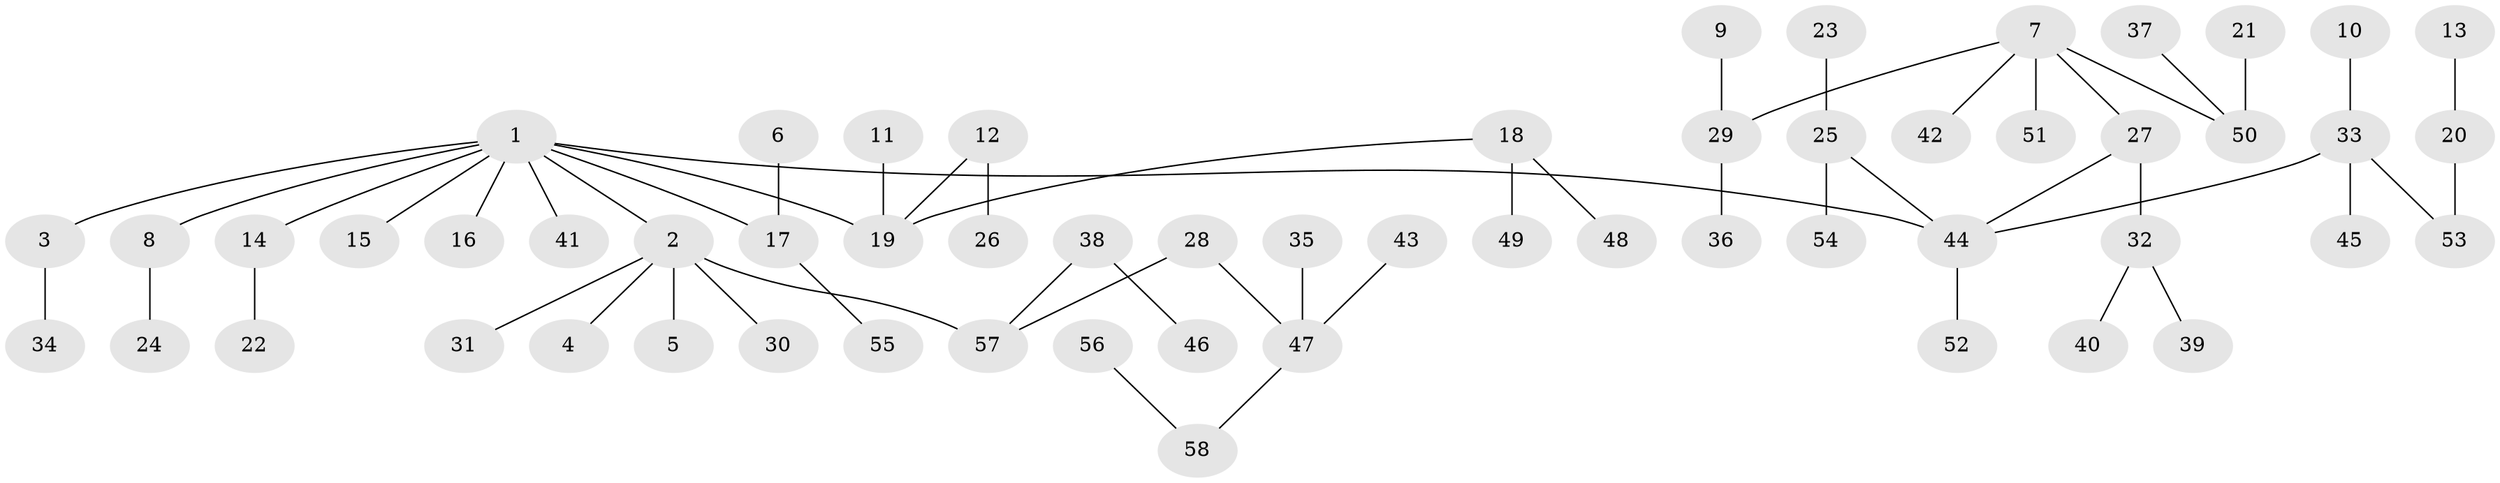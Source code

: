 // original degree distribution, {7: 0.017391304347826087, 6: 0.017391304347826087, 4: 0.06956521739130435, 3: 0.11304347826086956, 5: 0.02608695652173913, 1: 0.5043478260869565, 2: 0.25217391304347825}
// Generated by graph-tools (version 1.1) at 2025/50/03/09/25 03:50:21]
// undirected, 58 vertices, 57 edges
graph export_dot {
graph [start="1"]
  node [color=gray90,style=filled];
  1;
  2;
  3;
  4;
  5;
  6;
  7;
  8;
  9;
  10;
  11;
  12;
  13;
  14;
  15;
  16;
  17;
  18;
  19;
  20;
  21;
  22;
  23;
  24;
  25;
  26;
  27;
  28;
  29;
  30;
  31;
  32;
  33;
  34;
  35;
  36;
  37;
  38;
  39;
  40;
  41;
  42;
  43;
  44;
  45;
  46;
  47;
  48;
  49;
  50;
  51;
  52;
  53;
  54;
  55;
  56;
  57;
  58;
  1 -- 2 [weight=1.0];
  1 -- 3 [weight=1.0];
  1 -- 8 [weight=1.0];
  1 -- 14 [weight=1.0];
  1 -- 15 [weight=1.0];
  1 -- 16 [weight=1.0];
  1 -- 17 [weight=1.0];
  1 -- 19 [weight=1.0];
  1 -- 41 [weight=1.0];
  1 -- 44 [weight=1.0];
  2 -- 4 [weight=1.0];
  2 -- 5 [weight=1.0];
  2 -- 30 [weight=1.0];
  2 -- 31 [weight=1.0];
  2 -- 57 [weight=1.0];
  3 -- 34 [weight=1.0];
  6 -- 17 [weight=1.0];
  7 -- 27 [weight=1.0];
  7 -- 29 [weight=1.0];
  7 -- 42 [weight=1.0];
  7 -- 50 [weight=1.0];
  7 -- 51 [weight=1.0];
  8 -- 24 [weight=1.0];
  9 -- 29 [weight=1.0];
  10 -- 33 [weight=1.0];
  11 -- 19 [weight=1.0];
  12 -- 19 [weight=1.0];
  12 -- 26 [weight=1.0];
  13 -- 20 [weight=1.0];
  14 -- 22 [weight=1.0];
  17 -- 55 [weight=1.0];
  18 -- 19 [weight=1.0];
  18 -- 48 [weight=1.0];
  18 -- 49 [weight=1.0];
  20 -- 53 [weight=1.0];
  21 -- 50 [weight=1.0];
  23 -- 25 [weight=1.0];
  25 -- 44 [weight=1.0];
  25 -- 54 [weight=1.0];
  27 -- 32 [weight=1.0];
  27 -- 44 [weight=1.0];
  28 -- 47 [weight=1.0];
  28 -- 57 [weight=1.0];
  29 -- 36 [weight=1.0];
  32 -- 39 [weight=1.0];
  32 -- 40 [weight=1.0];
  33 -- 44 [weight=1.0];
  33 -- 45 [weight=1.0];
  33 -- 53 [weight=1.0];
  35 -- 47 [weight=1.0];
  37 -- 50 [weight=1.0];
  38 -- 46 [weight=1.0];
  38 -- 57 [weight=1.0];
  43 -- 47 [weight=1.0];
  44 -- 52 [weight=1.0];
  47 -- 58 [weight=1.0];
  56 -- 58 [weight=1.0];
}
